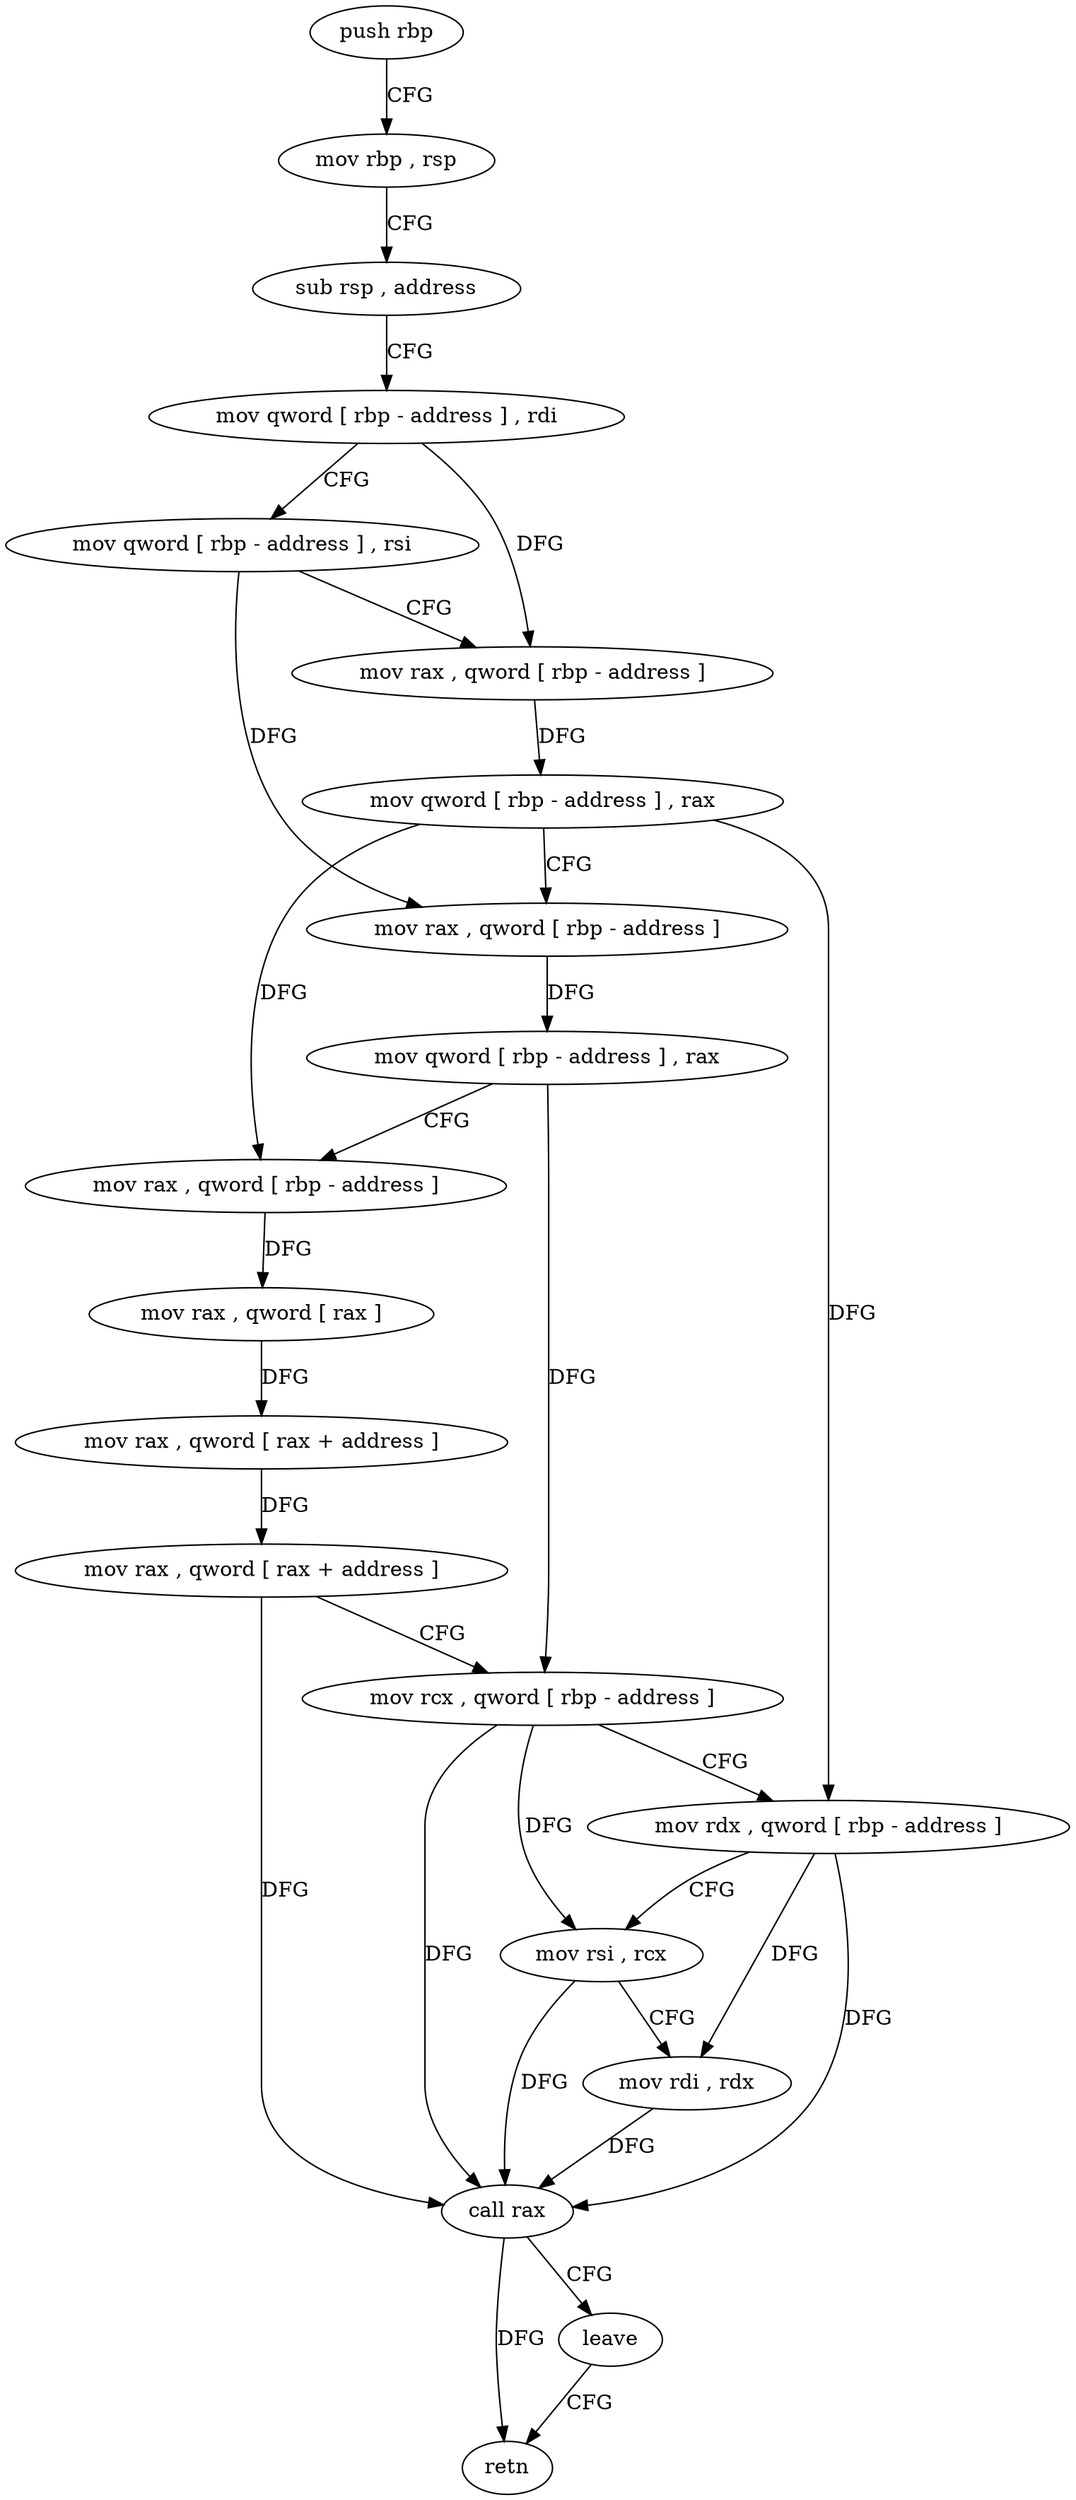 digraph "func" {
"4301647" [label = "push rbp" ]
"4301648" [label = "mov rbp , rsp" ]
"4301651" [label = "sub rsp , address" ]
"4301655" [label = "mov qword [ rbp - address ] , rdi" ]
"4301659" [label = "mov qword [ rbp - address ] , rsi" ]
"4301663" [label = "mov rax , qword [ rbp - address ]" ]
"4301667" [label = "mov qword [ rbp - address ] , rax" ]
"4301671" [label = "mov rax , qword [ rbp - address ]" ]
"4301675" [label = "mov qword [ rbp - address ] , rax" ]
"4301679" [label = "mov rax , qword [ rbp - address ]" ]
"4301683" [label = "mov rax , qword [ rax ]" ]
"4301686" [label = "mov rax , qword [ rax + address ]" ]
"4301690" [label = "mov rax , qword [ rax + address ]" ]
"4301694" [label = "mov rcx , qword [ rbp - address ]" ]
"4301698" [label = "mov rdx , qword [ rbp - address ]" ]
"4301702" [label = "mov rsi , rcx" ]
"4301705" [label = "mov rdi , rdx" ]
"4301708" [label = "call rax" ]
"4301710" [label = "leave" ]
"4301711" [label = "retn" ]
"4301647" -> "4301648" [ label = "CFG" ]
"4301648" -> "4301651" [ label = "CFG" ]
"4301651" -> "4301655" [ label = "CFG" ]
"4301655" -> "4301659" [ label = "CFG" ]
"4301655" -> "4301663" [ label = "DFG" ]
"4301659" -> "4301663" [ label = "CFG" ]
"4301659" -> "4301671" [ label = "DFG" ]
"4301663" -> "4301667" [ label = "DFG" ]
"4301667" -> "4301671" [ label = "CFG" ]
"4301667" -> "4301679" [ label = "DFG" ]
"4301667" -> "4301698" [ label = "DFG" ]
"4301671" -> "4301675" [ label = "DFG" ]
"4301675" -> "4301679" [ label = "CFG" ]
"4301675" -> "4301694" [ label = "DFG" ]
"4301679" -> "4301683" [ label = "DFG" ]
"4301683" -> "4301686" [ label = "DFG" ]
"4301686" -> "4301690" [ label = "DFG" ]
"4301690" -> "4301694" [ label = "CFG" ]
"4301690" -> "4301708" [ label = "DFG" ]
"4301694" -> "4301698" [ label = "CFG" ]
"4301694" -> "4301702" [ label = "DFG" ]
"4301694" -> "4301708" [ label = "DFG" ]
"4301698" -> "4301702" [ label = "CFG" ]
"4301698" -> "4301705" [ label = "DFG" ]
"4301698" -> "4301708" [ label = "DFG" ]
"4301702" -> "4301705" [ label = "CFG" ]
"4301702" -> "4301708" [ label = "DFG" ]
"4301705" -> "4301708" [ label = "DFG" ]
"4301708" -> "4301710" [ label = "CFG" ]
"4301708" -> "4301711" [ label = "DFG" ]
"4301710" -> "4301711" [ label = "CFG" ]
}

